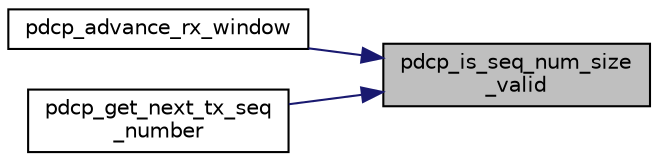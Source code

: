 digraph "pdcp_is_seq_num_size_valid"
{
 // LATEX_PDF_SIZE
  edge [fontname="Helvetica",fontsize="10",labelfontname="Helvetica",labelfontsize="10"];
  node [fontname="Helvetica",fontsize="10",shape=record];
  rankdir="RL";
  Node1 [label="pdcp_is_seq_num_size\l_valid",height=0.2,width=0.4,color="black", fillcolor="grey75", style="filled", fontcolor="black",tooltip=" "];
  Node1 -> Node2 [dir="back",color="midnightblue",fontsize="10",style="solid",fontname="Helvetica"];
  Node2 [label="pdcp_advance_rx_window",height=0.2,width=0.4,color="black", fillcolor="white", style="filled",URL="$pdcp__sequence__manager_8h.html#a8f17272420c07d5515921fb0516491d9",tooltip=" "];
  Node1 -> Node3 [dir="back",color="midnightblue",fontsize="10",style="solid",fontname="Helvetica"];
  Node3 [label="pdcp_get_next_tx_seq\l_number",height=0.2,width=0.4,color="black", fillcolor="white", style="filled",URL="$pdcp__sequence__manager_8h.html#af4ec9f6c935171b632afb72e13f1d3d1",tooltip=" "];
}
